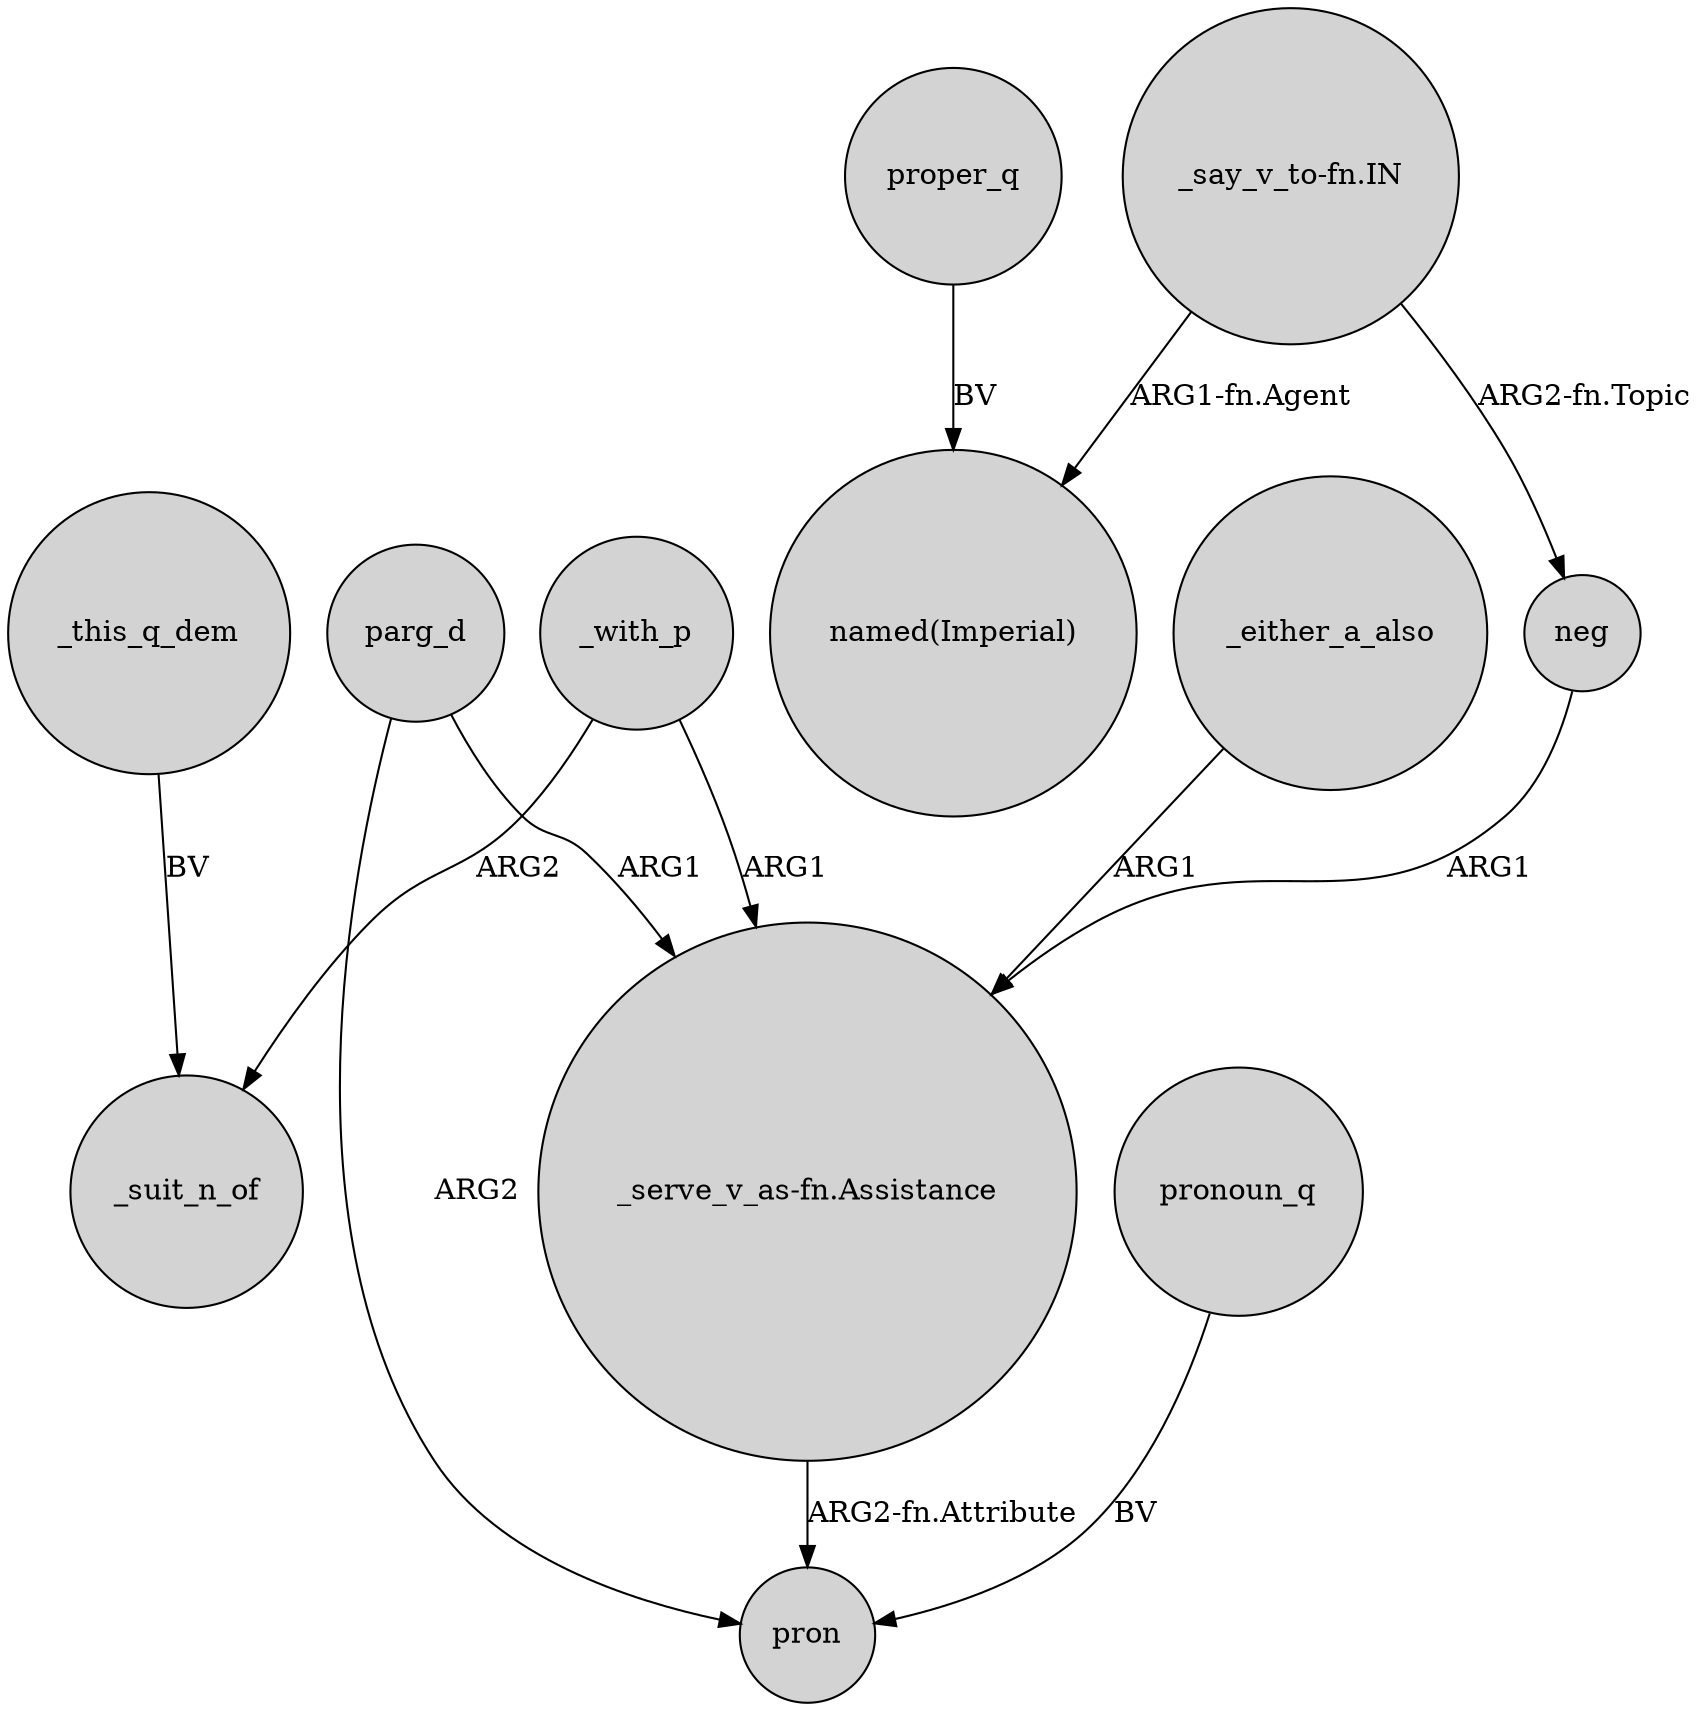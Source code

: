 digraph {
	node [shape=circle style=filled]
	_with_p -> "_serve_v_as-fn.Assistance" [label=ARG1]
	"_say_v_to-fn.IN" -> neg [label="ARG2-fn.Topic"]
	proper_q -> "named(Imperial)" [label=BV]
	_either_a_also -> "_serve_v_as-fn.Assistance" [label=ARG1]
	_this_q_dem -> _suit_n_of [label=BV]
	_with_p -> _suit_n_of [label=ARG2]
	neg -> "_serve_v_as-fn.Assistance" [label=ARG1]
	parg_d -> "_serve_v_as-fn.Assistance" [label=ARG1]
	parg_d -> pron [label=ARG2]
	"_say_v_to-fn.IN" -> "named(Imperial)" [label="ARG1-fn.Agent"]
	"_serve_v_as-fn.Assistance" -> pron [label="ARG2-fn.Attribute"]
	pronoun_q -> pron [label=BV]
}
